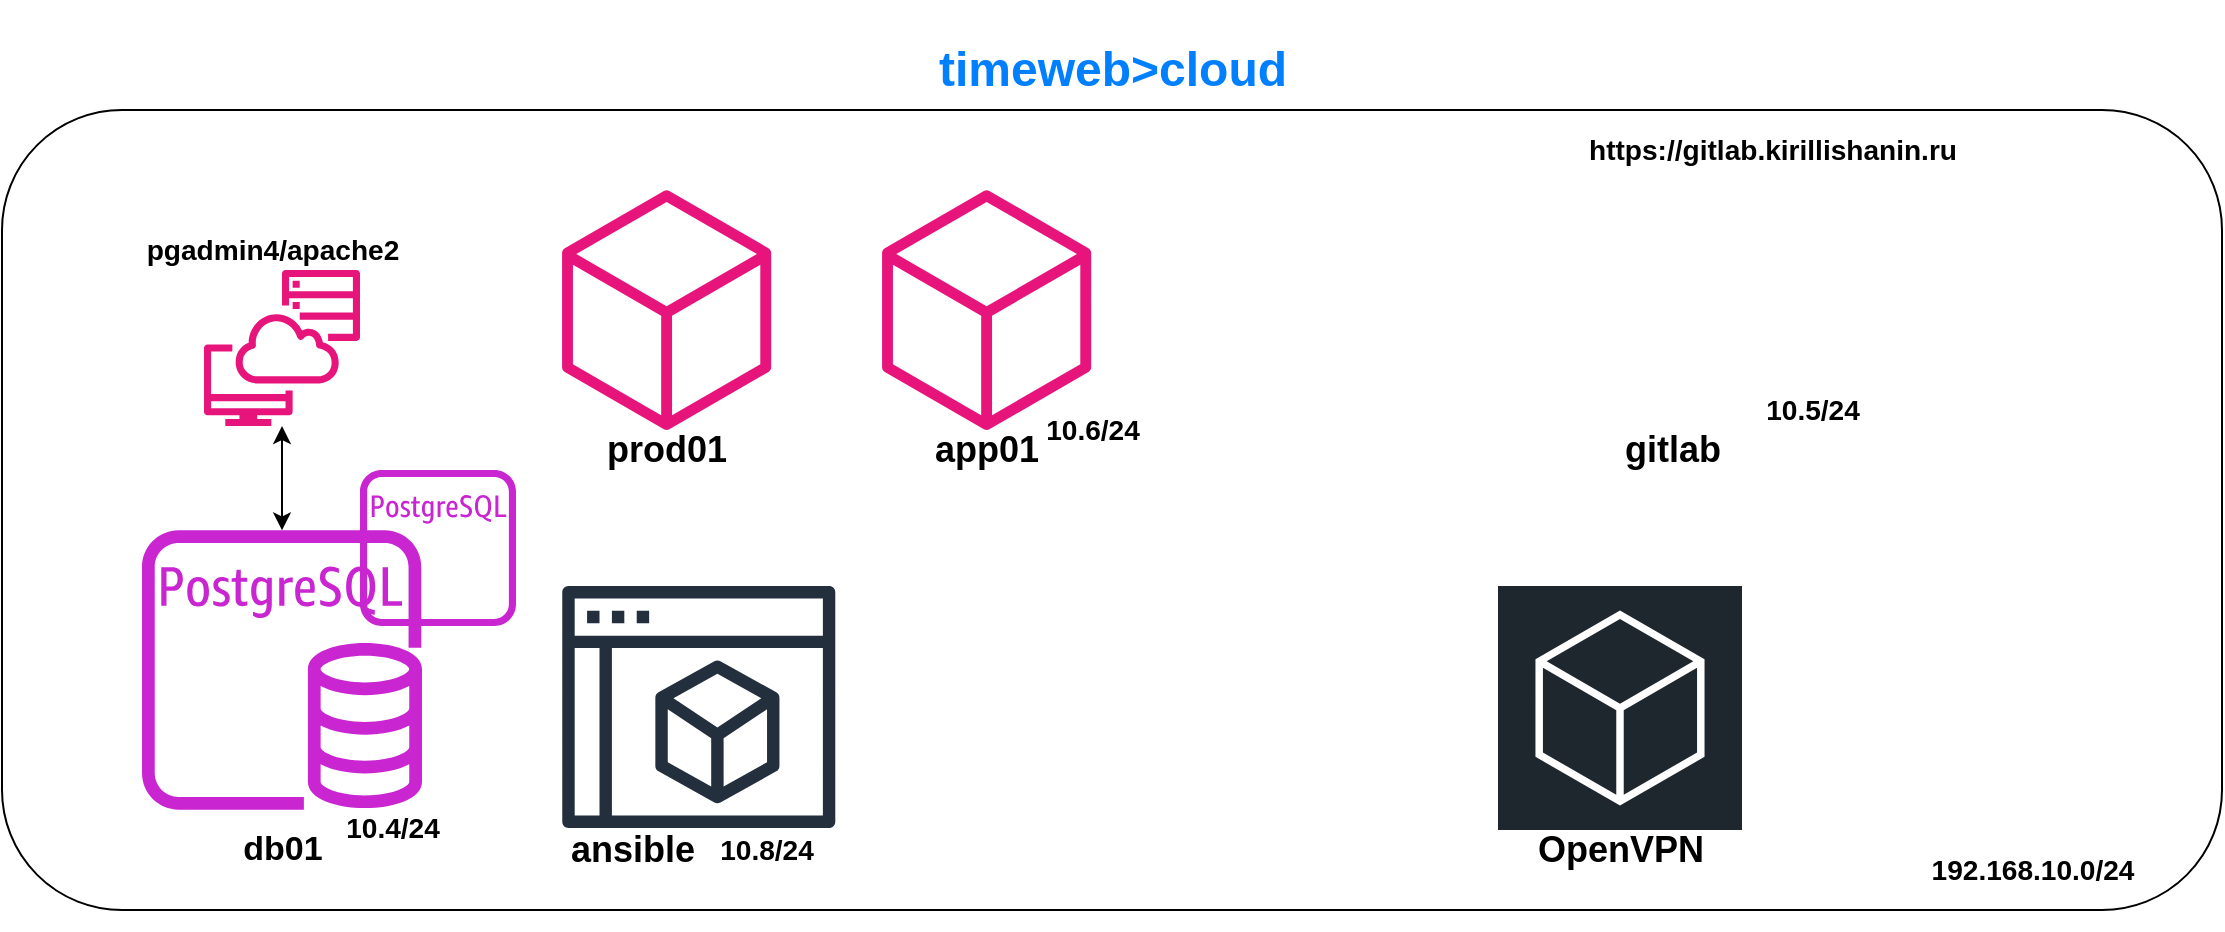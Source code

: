 <mxfile version="24.2.0" type="github">
  <diagram name="Страница — 1" id="GFAsSLpkDOocdh42TMkq">
    <mxGraphModel dx="1434" dy="4889" grid="1" gridSize="10" guides="1" tooltips="1" connect="1" arrows="1" fold="1" page="1" pageScale="1" pageWidth="1169" pageHeight="827" background="#ffffff" math="0" shadow="0">
      <root>
        <mxCell id="0" />
        <mxCell id="1" parent="0" />
        <mxCell id="s9o5hldAP5yXx8lMgUyK-1" value="" style="rounded=1;whiteSpace=wrap;html=1;fillColor=none;" parent="1" vertex="1">
          <mxGeometry x="40" y="-4080" width="1110" height="400" as="geometry" />
        </mxCell>
        <mxCell id="s9o5hldAP5yXx8lMgUyK-2" value="&lt;h1&gt;&lt;font color=&quot;#007fff&quot;&gt;timeweb&amp;gt;cloud&lt;/font&gt;&lt;/h1&gt;" style="text;html=1;align=center;verticalAlign=middle;resizable=0;points=[];autosize=1;strokeColor=none;fillColor=none;" parent="1" vertex="1">
          <mxGeometry x="495" y="-4135" width="200" height="70" as="geometry" />
        </mxCell>
        <mxCell id="s9o5hldAP5yXx8lMgUyK-3" value="&lt;h3&gt;192.168.10.0/24&lt;/h3&gt;" style="text;html=1;align=center;verticalAlign=middle;resizable=0;points=[];autosize=1;strokeColor=none;fillColor=none;" parent="1" vertex="1">
          <mxGeometry x="990" y="-3730" width="130" height="60" as="geometry" />
        </mxCell>
        <mxCell id="s9o5hldAP5yXx8lMgUyK-5" value="&lt;h3&gt;&lt;font style=&quot;font-size: 17px;&quot;&gt;db01&lt;/font&gt;&lt;/h3&gt;" style="text;html=1;align=center;verticalAlign=middle;resizable=0;points=[];autosize=1;strokeColor=none;fillColor=none;" parent="1" vertex="1">
          <mxGeometry x="150" y="-3740" width="60" height="60" as="geometry" />
        </mxCell>
        <mxCell id="s9o5hldAP5yXx8lMgUyK-6" value="&lt;h3&gt;10.4/24&lt;/h3&gt;" style="text;html=1;align=center;verticalAlign=middle;resizable=0;points=[];autosize=1;strokeColor=none;fillColor=none;" parent="1" vertex="1">
          <mxGeometry x="200" y="-3751" width="70" height="60" as="geometry" />
        </mxCell>
        <mxCell id="s9o5hldAP5yXx8lMgUyK-7" value="" style="sketch=0;outlineConnect=0;fontColor=#232F3E;gradientColor=none;fillColor=#C925D1;strokeColor=none;dashed=0;verticalLabelPosition=bottom;verticalAlign=top;align=center;html=1;fontSize=12;fontStyle=0;aspect=fixed;pointerEvents=1;shape=mxgraph.aws4.rds_postgresql_instance_alt;" parent="1" vertex="1">
          <mxGeometry x="219" y="-3900" width="78" height="78" as="geometry" />
        </mxCell>
        <mxCell id="s9o5hldAP5yXx8lMgUyK-9" value="" style="sketch=0;outlineConnect=0;fontColor=#232F3E;gradientColor=none;fillColor=#E7157B;strokeColor=none;dashed=0;verticalLabelPosition=bottom;verticalAlign=top;align=center;html=1;fontSize=12;fontStyle=0;aspect=fixed;pointerEvents=1;shape=mxgraph.aws4.systems_manager_session_manager;" parent="1" vertex="1">
          <mxGeometry x="141" y="-4000" width="78" height="78" as="geometry" />
        </mxCell>
        <mxCell id="s9o5hldAP5yXx8lMgUyK-4" value="" style="sketch=0;outlineConnect=0;fontColor=#232F3E;gradientColor=none;fillColor=#C925D1;strokeColor=none;dashed=0;verticalLabelPosition=bottom;verticalAlign=top;align=center;html=1;fontSize=12;fontStyle=0;aspect=fixed;pointerEvents=1;shape=mxgraph.aws4.rds_postgresql_instance;" parent="1" vertex="1">
          <mxGeometry x="110" y="-3870" width="140" height="140" as="geometry" />
        </mxCell>
        <mxCell id="s9o5hldAP5yXx8lMgUyK-10" value="&lt;h3&gt;pgadmin4/apache2&lt;br&gt;&lt;/h3&gt;" style="text;html=1;align=center;verticalAlign=middle;resizable=0;points=[];autosize=1;strokeColor=none;fillColor=none;" parent="1" vertex="1">
          <mxGeometry x="100" y="-4040" width="150" height="60" as="geometry" />
        </mxCell>
        <mxCell id="s9o5hldAP5yXx8lMgUyK-11" value="" style="endArrow=classic;startArrow=classic;html=1;rounded=0;" parent="1" source="s9o5hldAP5yXx8lMgUyK-4" target="s9o5hldAP5yXx8lMgUyK-9" edge="1">
          <mxGeometry width="50" height="50" relative="1" as="geometry">
            <mxPoint x="550" y="-3800" as="sourcePoint" />
            <mxPoint x="350" y="-3640" as="targetPoint" />
          </mxGeometry>
        </mxCell>
        <mxCell id="s9o5hldAP5yXx8lMgUyK-12" value="" style="shape=image;html=1;verticalAlign=top;verticalLabelPosition=bottom;labelBackgroundColor=#ffffff;imageAspect=0;aspect=fixed;image=https://cdn1.iconfinder.com/data/icons/unicons-line-vol-3/24/gitlab-128.png" parent="1" vertex="1">
          <mxGeometry x="820" y="-4050" width="140" height="140" as="geometry" />
        </mxCell>
        <mxCell id="s9o5hldAP5yXx8lMgUyK-13" value="&lt;h3&gt;10.5/24&lt;/h3&gt;" style="text;html=1;align=center;verticalAlign=middle;resizable=0;points=[];autosize=1;strokeColor=none;fillColor=none;" parent="1" vertex="1">
          <mxGeometry x="910" y="-3960" width="70" height="60" as="geometry" />
        </mxCell>
        <mxCell id="s9o5hldAP5yXx8lMgUyK-14" value="&lt;h2&gt;gitlab&lt;/h2&gt;" style="text;html=1;align=center;verticalAlign=middle;resizable=0;points=[];autosize=1;strokeColor=none;fillColor=none;" parent="1" vertex="1">
          <mxGeometry x="840" y="-3940" width="70" height="60" as="geometry" />
        </mxCell>
        <mxCell id="s9o5hldAP5yXx8lMgUyK-16" value="" style="sketch=0;outlineConnect=0;fontColor=#232F3E;gradientColor=none;fillColor=#E7157B;strokeColor=none;dashed=0;verticalLabelPosition=bottom;verticalAlign=top;align=center;html=1;fontSize=12;fontStyle=0;aspect=fixed;pointerEvents=1;shape=mxgraph.aws4.resources;" parent="1" vertex="1">
          <mxGeometry x="480" y="-4040" width="104.62" height="120" as="geometry" />
        </mxCell>
        <mxCell id="s9o5hldAP5yXx8lMgUyK-17" value="&lt;h2&gt;app01&lt;/h2&gt;" style="text;html=1;align=center;verticalAlign=middle;resizable=0;points=[];autosize=1;strokeColor=none;fillColor=none;" parent="1" vertex="1">
          <mxGeometry x="492.31" y="-3940" width="80" height="60" as="geometry" />
        </mxCell>
        <mxCell id="s9o5hldAP5yXx8lMgUyK-18" value="&lt;h3&gt;10.6/24&lt;/h3&gt;" style="text;html=1;align=center;verticalAlign=middle;resizable=0;points=[];autosize=1;strokeColor=none;fillColor=none;" parent="1" vertex="1">
          <mxGeometry x="550" y="-3950" width="70" height="60" as="geometry" />
        </mxCell>
        <mxCell id="s9o5hldAP5yXx8lMgUyK-19" value="&lt;h3&gt;https://gitlab.kirillishanin.ru&lt;/h3&gt;" style="text;html=1;align=center;verticalAlign=middle;resizable=0;points=[];autosize=1;strokeColor=none;fillColor=none;" parent="1" vertex="1">
          <mxGeometry x="820" y="-4090" width="210" height="60" as="geometry" />
        </mxCell>
        <mxCell id="s9o5hldAP5yXx8lMgUyK-20" value="" style="sketch=0;outlineConnect=0;fontColor=#232F3E;gradientColor=none;fillColor=#232F3D;strokeColor=none;dashed=0;verticalLabelPosition=bottom;verticalAlign=top;align=center;html=1;fontSize=12;fontStyle=0;aspect=fixed;pointerEvents=1;shape=mxgraph.aws4.management_console2;" parent="1" vertex="1">
          <mxGeometry x="320.0" y="-3842" width="136.78" height="121" as="geometry" />
        </mxCell>
        <mxCell id="s9o5hldAP5yXx8lMgUyK-21" value="" style="sketch=0;outlineConnect=0;fontColor=#232F3E;gradientColor=none;fillColor=#E7157B;strokeColor=none;dashed=0;verticalLabelPosition=bottom;verticalAlign=top;align=center;html=1;fontSize=12;fontStyle=0;aspect=fixed;pointerEvents=1;shape=mxgraph.aws4.resources;" parent="1" vertex="1">
          <mxGeometry x="320.0" y="-4040" width="104.62" height="120" as="geometry" />
        </mxCell>
        <mxCell id="s9o5hldAP5yXx8lMgUyK-22" value="&lt;h2&gt;prod01&lt;/h2&gt;" style="text;html=1;align=center;verticalAlign=middle;resizable=0;points=[];autosize=1;strokeColor=none;fillColor=none;" parent="1" vertex="1">
          <mxGeometry x="332.31" y="-3940" width="80" height="60" as="geometry" />
        </mxCell>
        <mxCell id="s9o5hldAP5yXx8lMgUyK-23" value="&lt;h2&gt;ansible&lt;/h2&gt;" style="text;html=1;align=center;verticalAlign=middle;resizable=0;points=[];autosize=1;strokeColor=none;fillColor=none;" parent="1" vertex="1">
          <mxGeometry x="310" y="-3740" width="90" height="60" as="geometry" />
        </mxCell>
        <mxCell id="s9o5hldAP5yXx8lMgUyK-24" value="&lt;h3&gt;10.8/24&lt;/h3&gt;" style="text;html=1;align=center;verticalAlign=middle;resizable=0;points=[];autosize=1;strokeColor=none;fillColor=none;" parent="1" vertex="1">
          <mxGeometry x="387.31" y="-3740" width="70" height="60" as="geometry" />
        </mxCell>
        <mxCell id="s9o5hldAP5yXx8lMgUyK-25" value="" style="sketch=0;points=[[0,0,0],[0.25,0,0],[0.5,0,0],[0.75,0,0],[1,0,0],[0,1,0],[0.25,1,0],[0.5,1,0],[0.75,1,0],[1,1,0],[0,0.25,0],[0,0.5,0],[0,0.75,0],[1,0.25,0],[1,0.5,0],[1,0.75,0]];gradientDirection=north;outlineConnect=0;fontColor=#232F3E;gradientColor=none;fillColor=#1E262E;strokeColor=#ffffff;dashed=0;verticalLabelPosition=bottom;verticalAlign=top;align=center;html=1;fontSize=12;fontStyle=0;aspect=fixed;shape=mxgraph.aws4.resourceIcon;resIcon=mxgraph.aws4.general;" parent="1" vertex="1">
          <mxGeometry x="788" y="-3842" width="122" height="122" as="geometry" />
        </mxCell>
        <mxCell id="s9o5hldAP5yXx8lMgUyK-27" value="&lt;h2&gt;OpenVPN&lt;/h2&gt;" style="text;html=1;align=center;verticalAlign=middle;resizable=0;points=[];autosize=1;strokeColor=none;fillColor=none;" parent="1" vertex="1">
          <mxGeometry x="794" y="-3740" width="110" height="60" as="geometry" />
        </mxCell>
      </root>
    </mxGraphModel>
  </diagram>
</mxfile>
